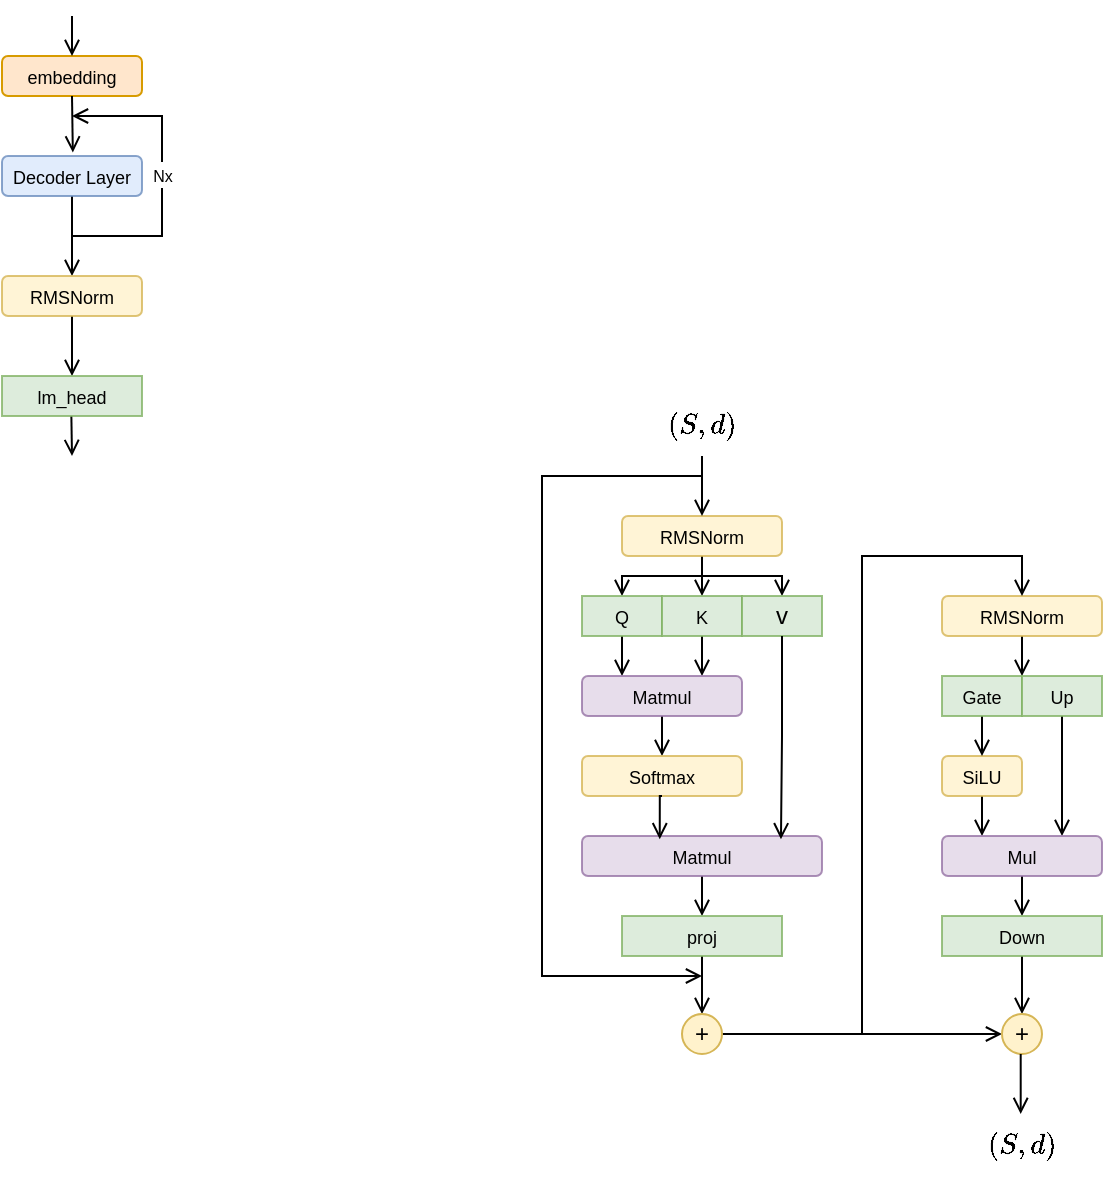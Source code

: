 <mxfile version="24.4.13" type="github" pages="2">
  <diagram name="第 1 页" id="eSg2anLIftkJ_Klw-Ik-">
    <mxGraphModel dx="925" dy="490" grid="1" gridSize="10" guides="1" tooltips="1" connect="1" arrows="1" fold="1" page="1" pageScale="1" pageWidth="827" pageHeight="1169" math="1" shadow="0">
      <root>
        <mxCell id="0" />
        <mxCell id="1" parent="0" />
        <mxCell id="UKzYZrvi3ZrDzr7gzVZ_-1" value="&lt;font style=&quot;font-size: 9px;&quot;&gt;embedding&lt;/font&gt;" style="rounded=1;whiteSpace=wrap;html=1;fillColor=#ffe6cc;strokeColor=#d79b00;" parent="1" vertex="1">
          <mxGeometry x="170" y="90" width="70" height="20" as="geometry" />
        </mxCell>
        <mxCell id="UKzYZrvi3ZrDzr7gzVZ_-20" style="edgeStyle=orthogonalEdgeStyle;rounded=0;orthogonalLoop=1;jettySize=auto;html=1;exitX=0.5;exitY=1;exitDx=0;exitDy=0;endArrow=open;endFill=0;" parent="1" source="UKzYZrvi3ZrDzr7gzVZ_-2" edge="1">
          <mxGeometry relative="1" as="geometry">
            <mxPoint x="205" y="120" as="targetPoint" />
            <Array as="points">
              <mxPoint x="205" y="180" />
              <mxPoint x="250" y="180" />
              <mxPoint x="250" y="120" />
            </Array>
          </mxGeometry>
        </mxCell>
        <mxCell id="UKzYZrvi3ZrDzr7gzVZ_-21" value="&lt;font style=&quot;font-size: 8px;&quot;&gt;Nx&lt;/font&gt;" style="edgeLabel;html=1;align=center;verticalAlign=middle;resizable=0;points=[];" parent="UKzYZrvi3ZrDzr7gzVZ_-20" vertex="1" connectable="0">
          <mxGeometry x="0.134" relative="1" as="geometry">
            <mxPoint as="offset" />
          </mxGeometry>
        </mxCell>
        <mxCell id="UKzYZrvi3ZrDzr7gzVZ_-23" style="edgeStyle=orthogonalEdgeStyle;rounded=0;orthogonalLoop=1;jettySize=auto;html=1;exitX=0.5;exitY=1;exitDx=0;exitDy=0;entryX=0.5;entryY=0;entryDx=0;entryDy=0;endArrow=open;endFill=0;" parent="1" source="UKzYZrvi3ZrDzr7gzVZ_-2" target="UKzYZrvi3ZrDzr7gzVZ_-22" edge="1">
          <mxGeometry relative="1" as="geometry" />
        </mxCell>
        <mxCell id="UKzYZrvi3ZrDzr7gzVZ_-2" value="&lt;font style=&quot;font-size: 9px;&quot;&gt;Decoder Layer&lt;/font&gt;" style="rounded=1;whiteSpace=wrap;html=1;fillColor=#dae8fc;strokeColor=#6c8ebf;opacity=80;" parent="1" vertex="1">
          <mxGeometry x="170" y="140" width="70" height="20" as="geometry" />
        </mxCell>
        <mxCell id="UKzYZrvi3ZrDzr7gzVZ_-18" style="edgeStyle=orthogonalEdgeStyle;rounded=0;orthogonalLoop=1;jettySize=auto;html=1;exitX=0.5;exitY=1;exitDx=0;exitDy=0;entryX=0.506;entryY=-0.089;entryDx=0;entryDy=0;entryPerimeter=0;endArrow=open;endFill=0;" parent="1" source="UKzYZrvi3ZrDzr7gzVZ_-1" target="UKzYZrvi3ZrDzr7gzVZ_-2" edge="1">
          <mxGeometry relative="1" as="geometry" />
        </mxCell>
        <mxCell id="UKzYZrvi3ZrDzr7gzVZ_-24" style="edgeStyle=orthogonalEdgeStyle;rounded=0;orthogonalLoop=1;jettySize=auto;html=1;exitX=0.5;exitY=1;exitDx=0;exitDy=0;entryX=0.5;entryY=0;entryDx=0;entryDy=0;endArrow=open;endFill=0;" parent="1" source="UKzYZrvi3ZrDzr7gzVZ_-22" edge="1">
          <mxGeometry relative="1" as="geometry">
            <mxPoint x="205" y="250" as="targetPoint" />
          </mxGeometry>
        </mxCell>
        <mxCell id="UKzYZrvi3ZrDzr7gzVZ_-22" value="&lt;font style=&quot;font-size: 9px;&quot;&gt;RMSNorm&lt;/font&gt;" style="rounded=1;whiteSpace=wrap;html=1;fillColor=#fff2cc;strokeColor=#d6b656;opacity=80;" parent="1" vertex="1">
          <mxGeometry x="170" y="200" width="70" height="20" as="geometry" />
        </mxCell>
        <mxCell id="3sAY8DfSbBXDPo8AmxG2-2" value="" style="endArrow=open;html=1;rounded=0;entryX=0.5;entryY=0;entryDx=0;entryDy=0;endFill=0;" edge="1" parent="1" target="UKzYZrvi3ZrDzr7gzVZ_-1">
          <mxGeometry width="50" height="50" relative="1" as="geometry">
            <mxPoint x="205" y="70" as="sourcePoint" />
            <mxPoint x="240" y="20" as="targetPoint" />
          </mxGeometry>
        </mxCell>
        <mxCell id="3sAY8DfSbBXDPo8AmxG2-3" value="" style="endArrow=open;html=1;rounded=0;endFill=0;" edge="1" parent="1">
          <mxGeometry width="50" height="50" relative="1" as="geometry">
            <mxPoint x="204.68" y="270" as="sourcePoint" />
            <mxPoint x="205" y="290" as="targetPoint" />
          </mxGeometry>
        </mxCell>
        <mxCell id="3sAY8DfSbBXDPo8AmxG2-4" value="&lt;span style=&quot;font-size: 9px;&quot;&gt;lm_head&lt;/span&gt;" style="rounded=0;whiteSpace=wrap;html=1;fillColor=#d5e8d4;strokeColor=#82b366;opacity=80;" vertex="1" parent="1">
          <mxGeometry x="170" y="250" width="70" height="20" as="geometry" />
        </mxCell>
        <mxCell id="3sAY8DfSbBXDPo8AmxG2-13" style="edgeStyle=orthogonalEdgeStyle;rounded=0;orthogonalLoop=1;jettySize=auto;html=1;exitX=0.5;exitY=1;exitDx=0;exitDy=0;entryX=0.5;entryY=0;entryDx=0;entryDy=0;endArrow=open;endFill=0;" edge="1" parent="1" source="3sAY8DfSbBXDPo8AmxG2-5" target="3sAY8DfSbBXDPo8AmxG2-7">
          <mxGeometry relative="1" as="geometry" />
        </mxCell>
        <mxCell id="3sAY8DfSbBXDPo8AmxG2-14" style="edgeStyle=orthogonalEdgeStyle;rounded=0;orthogonalLoop=1;jettySize=auto;html=1;exitX=0.5;exitY=1;exitDx=0;exitDy=0;entryX=0.5;entryY=0;entryDx=0;entryDy=0;endArrow=open;endFill=0;" edge="1" parent="1" source="3sAY8DfSbBXDPo8AmxG2-5" target="3sAY8DfSbBXDPo8AmxG2-6">
          <mxGeometry relative="1" as="geometry">
            <Array as="points">
              <mxPoint x="520" y="350" />
              <mxPoint x="480" y="350" />
            </Array>
          </mxGeometry>
        </mxCell>
        <mxCell id="3sAY8DfSbBXDPo8AmxG2-15" style="edgeStyle=orthogonalEdgeStyle;rounded=0;orthogonalLoop=1;jettySize=auto;html=1;exitX=0.5;exitY=1;exitDx=0;exitDy=0;entryX=0.5;entryY=0;entryDx=0;entryDy=0;endArrow=open;endFill=0;" edge="1" parent="1" source="3sAY8DfSbBXDPo8AmxG2-5" target="3sAY8DfSbBXDPo8AmxG2-8">
          <mxGeometry relative="1" as="geometry">
            <Array as="points">
              <mxPoint x="520" y="350" />
              <mxPoint x="560" y="350" />
            </Array>
          </mxGeometry>
        </mxCell>
        <mxCell id="3sAY8DfSbBXDPo8AmxG2-5" value="&lt;font style=&quot;font-size: 9px;&quot;&gt;RMSNorm&lt;/font&gt;" style="rounded=1;whiteSpace=wrap;html=1;fillColor=#fff2cc;strokeColor=#d6b656;opacity=80;" vertex="1" parent="1">
          <mxGeometry x="480" y="320" width="80" height="20" as="geometry" />
        </mxCell>
        <mxCell id="3sAY8DfSbBXDPo8AmxG2-16" style="edgeStyle=orthogonalEdgeStyle;rounded=0;orthogonalLoop=1;jettySize=auto;html=1;exitX=0.5;exitY=1;exitDx=0;exitDy=0;entryX=0.25;entryY=0;entryDx=0;entryDy=0;endArrow=open;endFill=0;" edge="1" parent="1" source="3sAY8DfSbBXDPo8AmxG2-6" target="3sAY8DfSbBXDPo8AmxG2-9">
          <mxGeometry relative="1" as="geometry" />
        </mxCell>
        <mxCell id="3sAY8DfSbBXDPo8AmxG2-6" value="&lt;span style=&quot;font-size: 9px;&quot;&gt;Q&lt;/span&gt;" style="rounded=0;whiteSpace=wrap;html=1;fillColor=#d5e8d4;strokeColor=#82b366;opacity=80;" vertex="1" parent="1">
          <mxGeometry x="460" y="360" width="40" height="20" as="geometry" />
        </mxCell>
        <mxCell id="3sAY8DfSbBXDPo8AmxG2-17" style="edgeStyle=orthogonalEdgeStyle;rounded=0;orthogonalLoop=1;jettySize=auto;html=1;exitX=0.5;exitY=1;exitDx=0;exitDy=0;entryX=0.75;entryY=0;entryDx=0;entryDy=0;endArrow=open;endFill=0;" edge="1" parent="1" source="3sAY8DfSbBXDPo8AmxG2-7" target="3sAY8DfSbBXDPo8AmxG2-9">
          <mxGeometry relative="1" as="geometry" />
        </mxCell>
        <mxCell id="3sAY8DfSbBXDPo8AmxG2-7" value="&lt;span style=&quot;font-size: 9px;&quot;&gt;K&lt;/span&gt;" style="rounded=0;whiteSpace=wrap;html=1;fillColor=#d5e8d4;strokeColor=#82b366;opacity=80;" vertex="1" parent="1">
          <mxGeometry x="500" y="360" width="40" height="20" as="geometry" />
        </mxCell>
        <mxCell id="3sAY8DfSbBXDPo8AmxG2-8" value="v" style="rounded=0;whiteSpace=wrap;html=1;fillColor=#d5e8d4;strokeColor=#82b366;opacity=80;" vertex="1" parent="1">
          <mxGeometry x="540" y="360" width="40" height="20" as="geometry" />
        </mxCell>
        <mxCell id="3sAY8DfSbBXDPo8AmxG2-18" style="edgeStyle=orthogonalEdgeStyle;rounded=0;orthogonalLoop=1;jettySize=auto;html=1;exitX=0.5;exitY=1;exitDx=0;exitDy=0;entryX=0.5;entryY=0;entryDx=0;entryDy=0;endArrow=open;endFill=0;" edge="1" parent="1" source="3sAY8DfSbBXDPo8AmxG2-9" target="3sAY8DfSbBXDPo8AmxG2-10">
          <mxGeometry relative="1" as="geometry" />
        </mxCell>
        <mxCell id="3sAY8DfSbBXDPo8AmxG2-9" value="&lt;font style=&quot;font-size: 9px;&quot;&gt;Matmul&lt;/font&gt;" style="rounded=1;whiteSpace=wrap;html=1;fillColor=#e1d5e7;strokeColor=#9673a6;opacity=80;" vertex="1" parent="1">
          <mxGeometry x="460" y="400" width="80" height="20" as="geometry" />
        </mxCell>
        <mxCell id="3sAY8DfSbBXDPo8AmxG2-10" value="&lt;font style=&quot;font-size: 9px;&quot;&gt;Softmax&lt;/font&gt;" style="rounded=1;whiteSpace=wrap;html=1;fillColor=#fff2cc;strokeColor=#d6b656;opacity=80;" vertex="1" parent="1">
          <mxGeometry x="460" y="440" width="80" height="20" as="geometry" />
        </mxCell>
        <mxCell id="3sAY8DfSbBXDPo8AmxG2-21" style="edgeStyle=orthogonalEdgeStyle;rounded=0;orthogonalLoop=1;jettySize=auto;html=1;exitX=0.5;exitY=1;exitDx=0;exitDy=0;entryX=0.5;entryY=0;entryDx=0;entryDy=0;endArrow=open;endFill=0;" edge="1" parent="1" source="3sAY8DfSbBXDPo8AmxG2-11" target="3sAY8DfSbBXDPo8AmxG2-12">
          <mxGeometry relative="1" as="geometry" />
        </mxCell>
        <mxCell id="3sAY8DfSbBXDPo8AmxG2-11" value="&lt;font style=&quot;font-size: 9px;&quot;&gt;Matmul&lt;/font&gt;" style="rounded=1;whiteSpace=wrap;html=1;fillColor=#e1d5e7;strokeColor=#9673a6;opacity=80;" vertex="1" parent="1">
          <mxGeometry x="460" y="480" width="120" height="20" as="geometry" />
        </mxCell>
        <mxCell id="3sAY8DfSbBXDPo8AmxG2-30" style="edgeStyle=orthogonalEdgeStyle;rounded=0;orthogonalLoop=1;jettySize=auto;html=1;exitX=0.5;exitY=1;exitDx=0;exitDy=0;entryX=0.5;entryY=0;entryDx=0;entryDy=0;endArrow=open;endFill=0;" edge="1" parent="1" source="3sAY8DfSbBXDPo8AmxG2-12" target="3sAY8DfSbBXDPo8AmxG2-27">
          <mxGeometry relative="1" as="geometry" />
        </mxCell>
        <mxCell id="3sAY8DfSbBXDPo8AmxG2-12" value="&lt;span style=&quot;font-size: 9px;&quot;&gt;proj&lt;/span&gt;" style="rounded=0;whiteSpace=wrap;html=1;fillColor=#d5e8d4;strokeColor=#82b366;opacity=80;" vertex="1" parent="1">
          <mxGeometry x="480" y="520" width="80" height="20" as="geometry" />
        </mxCell>
        <mxCell id="3sAY8DfSbBXDPo8AmxG2-19" style="edgeStyle=orthogonalEdgeStyle;rounded=0;orthogonalLoop=1;jettySize=auto;html=1;exitX=0.5;exitY=1;exitDx=0;exitDy=0;entryX=0.829;entryY=0.082;entryDx=0;entryDy=0;entryPerimeter=0;endArrow=open;endFill=0;" edge="1" parent="1" source="3sAY8DfSbBXDPo8AmxG2-8" target="3sAY8DfSbBXDPo8AmxG2-11">
          <mxGeometry relative="1" as="geometry" />
        </mxCell>
        <mxCell id="3sAY8DfSbBXDPo8AmxG2-20" style="edgeStyle=orthogonalEdgeStyle;rounded=0;orthogonalLoop=1;jettySize=auto;html=1;exitX=0.5;exitY=1;exitDx=0;exitDy=0;entryX=0.324;entryY=0.082;entryDx=0;entryDy=0;entryPerimeter=0;endArrow=open;endFill=0;" edge="1" parent="1" source="3sAY8DfSbBXDPo8AmxG2-10" target="3sAY8DfSbBXDPo8AmxG2-11">
          <mxGeometry relative="1" as="geometry" />
        </mxCell>
        <mxCell id="3sAY8DfSbBXDPo8AmxG2-34" style="edgeStyle=orthogonalEdgeStyle;rounded=0;orthogonalLoop=1;jettySize=auto;html=1;exitX=0.5;exitY=1;exitDx=0;exitDy=0;entryX=0.5;entryY=0;entryDx=0;entryDy=0;endArrow=open;endFill=0;" edge="1" parent="1" source="3sAY8DfSbBXDPo8AmxG2-22">
          <mxGeometry relative="1" as="geometry">
            <mxPoint x="680" y="400" as="targetPoint" />
          </mxGeometry>
        </mxCell>
        <mxCell id="3sAY8DfSbBXDPo8AmxG2-22" value="&lt;font style=&quot;font-size: 9px;&quot;&gt;RMSNorm&lt;/font&gt;" style="rounded=1;whiteSpace=wrap;html=1;fillColor=#fff2cc;strokeColor=#d6b656;opacity=80;" vertex="1" parent="1">
          <mxGeometry x="640" y="360" width="80" height="20" as="geometry" />
        </mxCell>
        <mxCell id="3sAY8DfSbBXDPo8AmxG2-43" style="edgeStyle=orthogonalEdgeStyle;rounded=0;orthogonalLoop=1;jettySize=auto;html=1;exitX=0.5;exitY=1;exitDx=0;exitDy=0;entryX=0.25;entryY=0;entryDx=0;entryDy=0;endArrow=open;endFill=0;" edge="1" parent="1" source="3sAY8DfSbBXDPo8AmxG2-24" target="3sAY8DfSbBXDPo8AmxG2-40">
          <mxGeometry relative="1" as="geometry" />
        </mxCell>
        <mxCell id="3sAY8DfSbBXDPo8AmxG2-24" value="&lt;font style=&quot;font-size: 9px;&quot;&gt;SiLU&lt;/font&gt;" style="rounded=1;whiteSpace=wrap;html=1;fillColor=#fff2cc;strokeColor=#d6b656;opacity=80;" vertex="1" parent="1">
          <mxGeometry x="640" y="440" width="40" height="20" as="geometry" />
        </mxCell>
        <mxCell id="3sAY8DfSbBXDPo8AmxG2-37" style="edgeStyle=orthogonalEdgeStyle;rounded=0;orthogonalLoop=1;jettySize=auto;html=1;exitX=0.5;exitY=1;exitDx=0;exitDy=0;entryX=0.5;entryY=0;entryDx=0;entryDy=0;endArrow=open;endFill=0;" edge="1" parent="1" target="3sAY8DfSbBXDPo8AmxG2-28">
          <mxGeometry relative="1" as="geometry">
            <mxPoint x="680" y="540" as="sourcePoint" />
          </mxGeometry>
        </mxCell>
        <mxCell id="3sAY8DfSbBXDPo8AmxG2-32" style="edgeStyle=orthogonalEdgeStyle;rounded=0;orthogonalLoop=1;jettySize=auto;html=1;exitX=1;exitY=0.5;exitDx=0;exitDy=0;entryX=0;entryY=0.5;entryDx=0;entryDy=0;endArrow=open;endFill=0;" edge="1" parent="1" source="3sAY8DfSbBXDPo8AmxG2-27" target="3sAY8DfSbBXDPo8AmxG2-28">
          <mxGeometry relative="1" as="geometry" />
        </mxCell>
        <mxCell id="3sAY8DfSbBXDPo8AmxG2-33" style="edgeStyle=orthogonalEdgeStyle;rounded=0;orthogonalLoop=1;jettySize=auto;html=1;exitX=1;exitY=0.5;exitDx=0;exitDy=0;entryX=0.5;entryY=0;entryDx=0;entryDy=0;endArrow=open;endFill=0;" edge="1" parent="1" source="3sAY8DfSbBXDPo8AmxG2-27" target="3sAY8DfSbBXDPo8AmxG2-22">
          <mxGeometry relative="1" as="geometry">
            <Array as="points">
              <mxPoint x="600" y="579" />
              <mxPoint x="600" y="340" />
              <mxPoint x="680" y="340" />
            </Array>
          </mxGeometry>
        </mxCell>
        <mxCell id="3sAY8DfSbBXDPo8AmxG2-27" value="+" style="ellipse;whiteSpace=wrap;html=1;aspect=fixed;fillColor=#fff2cc;strokeColor=#d6b656;" vertex="1" parent="1">
          <mxGeometry x="510" y="569" width="20" height="20" as="geometry" />
        </mxCell>
        <mxCell id="3sAY8DfSbBXDPo8AmxG2-28" value="+" style="ellipse;whiteSpace=wrap;html=1;aspect=fixed;fillColor=#fff2cc;strokeColor=#d6b656;" vertex="1" parent="1">
          <mxGeometry x="670" y="569" width="20" height="20" as="geometry" />
        </mxCell>
        <mxCell id="3sAY8DfSbBXDPo8AmxG2-29" value="" style="endArrow=open;html=1;rounded=0;endFill=0;" edge="1" parent="1">
          <mxGeometry width="50" height="50" relative="1" as="geometry">
            <mxPoint x="520" y="290" as="sourcePoint" />
            <mxPoint x="520" y="320" as="targetPoint" />
          </mxGeometry>
        </mxCell>
        <mxCell id="3sAY8DfSbBXDPo8AmxG2-31" value="" style="endArrow=open;html=1;rounded=0;endFill=0;" edge="1" parent="1">
          <mxGeometry width="50" height="50" relative="1" as="geometry">
            <mxPoint x="520" y="300" as="sourcePoint" />
            <mxPoint x="520" y="550" as="targetPoint" />
            <Array as="points">
              <mxPoint x="440" y="300" />
              <mxPoint x="440" y="440" />
              <mxPoint x="440" y="550" />
            </Array>
          </mxGeometry>
        </mxCell>
        <mxCell id="3sAY8DfSbBXDPo8AmxG2-42" style="edgeStyle=orthogonalEdgeStyle;rounded=0;orthogonalLoop=1;jettySize=auto;html=1;exitX=0.5;exitY=1;exitDx=0;exitDy=0;entryX=0.5;entryY=0;entryDx=0;entryDy=0;endArrow=open;endFill=0;" edge="1" parent="1" source="3sAY8DfSbBXDPo8AmxG2-38" target="3sAY8DfSbBXDPo8AmxG2-24">
          <mxGeometry relative="1" as="geometry" />
        </mxCell>
        <mxCell id="3sAY8DfSbBXDPo8AmxG2-38" value="&lt;span style=&quot;font-size: 9px;&quot;&gt;Gate&lt;/span&gt;" style="rounded=0;whiteSpace=wrap;html=1;fillColor=#d5e8d4;strokeColor=#82b366;opacity=80;" vertex="1" parent="1">
          <mxGeometry x="640" y="400" width="40" height="20" as="geometry" />
        </mxCell>
        <mxCell id="3sAY8DfSbBXDPo8AmxG2-44" style="edgeStyle=orthogonalEdgeStyle;rounded=0;orthogonalLoop=1;jettySize=auto;html=1;exitX=0.5;exitY=1;exitDx=0;exitDy=0;entryX=0.75;entryY=0;entryDx=0;entryDy=0;endArrow=open;endFill=0;" edge="1" parent="1" source="3sAY8DfSbBXDPo8AmxG2-39" target="3sAY8DfSbBXDPo8AmxG2-40">
          <mxGeometry relative="1" as="geometry" />
        </mxCell>
        <mxCell id="3sAY8DfSbBXDPo8AmxG2-39" value="&lt;span style=&quot;font-size: 9px;&quot;&gt;Up&lt;/span&gt;" style="rounded=0;whiteSpace=wrap;html=1;fillColor=#d5e8d4;strokeColor=#82b366;opacity=80;" vertex="1" parent="1">
          <mxGeometry x="680" y="400" width="40" height="20" as="geometry" />
        </mxCell>
        <mxCell id="3sAY8DfSbBXDPo8AmxG2-45" style="edgeStyle=orthogonalEdgeStyle;rounded=0;orthogonalLoop=1;jettySize=auto;html=1;exitX=0.5;exitY=1;exitDx=0;exitDy=0;entryX=0.5;entryY=0;entryDx=0;entryDy=0;endArrow=open;endFill=0;" edge="1" parent="1" source="3sAY8DfSbBXDPo8AmxG2-40" target="3sAY8DfSbBXDPo8AmxG2-41">
          <mxGeometry relative="1" as="geometry" />
        </mxCell>
        <mxCell id="3sAY8DfSbBXDPo8AmxG2-40" value="&lt;font style=&quot;font-size: 9px;&quot;&gt;Mul&lt;/font&gt;" style="rounded=1;whiteSpace=wrap;html=1;fillColor=#e1d5e7;strokeColor=#9673a6;opacity=80;" vertex="1" parent="1">
          <mxGeometry x="640" y="480" width="80" height="20" as="geometry" />
        </mxCell>
        <mxCell id="3sAY8DfSbBXDPo8AmxG2-41" value="&lt;span style=&quot;font-size: 9px;&quot;&gt;Down&lt;/span&gt;" style="rounded=0;whiteSpace=wrap;html=1;fillColor=#d5e8d4;strokeColor=#82b366;opacity=80;" vertex="1" parent="1">
          <mxGeometry x="640" y="520" width="80" height="20" as="geometry" />
        </mxCell>
        <mxCell id="3sAY8DfSbBXDPo8AmxG2-46" value="$$(S,d)$$" style="text;html=1;align=center;verticalAlign=middle;whiteSpace=wrap;rounded=0;" vertex="1" parent="1">
          <mxGeometry x="490" y="260" width="60" height="30" as="geometry" />
        </mxCell>
        <mxCell id="3sAY8DfSbBXDPo8AmxG2-47" value="" style="endArrow=open;html=1;rounded=0;endFill=0;" edge="1" parent="1">
          <mxGeometry width="50" height="50" relative="1" as="geometry">
            <mxPoint x="679.35" y="589" as="sourcePoint" />
            <mxPoint x="679.35" y="619" as="targetPoint" />
          </mxGeometry>
        </mxCell>
        <mxCell id="3sAY8DfSbBXDPo8AmxG2-48" value="$$(S,d)$$" style="text;html=1;align=center;verticalAlign=middle;whiteSpace=wrap;rounded=0;" vertex="1" parent="1">
          <mxGeometry x="650" y="620" width="60" height="30" as="geometry" />
        </mxCell>
      </root>
    </mxGraphModel>
  </diagram>
  <diagram id="G40IkOg28rHDxXHKGlU0" name="第 2 页">
    <mxGraphModel dx="1886" dy="639" grid="1" gridSize="10" guides="1" tooltips="1" connect="1" arrows="1" fold="1" page="1" pageScale="1" pageWidth="827" pageHeight="1169" math="1" shadow="0">
      <root>
        <mxCell id="0" />
        <mxCell id="1" parent="0" />
        <mxCell id="RmZlohPfQcH0qR5-M0Bz-61" value="" style="rounded=1;whiteSpace=wrap;html=1;dashed=1;" vertex="1" parent="1">
          <mxGeometry x="380" y="350" width="130" height="130" as="geometry" />
        </mxCell>
        <mxCell id="RmZlohPfQcH0qR5-M0Bz-154" style="rounded=0;orthogonalLoop=1;jettySize=auto;html=1;exitX=0.5;exitY=1;exitDx=0;exitDy=0;entryX=0.5;entryY=0;entryDx=0;entryDy=0;edgeStyle=orthogonalEdgeStyle;" edge="1" parent="1" source="RmZlohPfQcH0qR5-M0Bz-44">
          <mxGeometry relative="1" as="geometry">
            <mxPoint x="-120" y="530" as="targetPoint" />
            <Array as="points">
              <mxPoint x="275" y="510" />
              <mxPoint x="-120" y="510" />
            </Array>
          </mxGeometry>
        </mxCell>
        <mxCell id="RmZlohPfQcH0qR5-M0Bz-44" value="" style="rounded=1;whiteSpace=wrap;html=1;dashed=1;" vertex="1" parent="1">
          <mxGeometry x="210" y="350" width="130" height="130" as="geometry" />
        </mxCell>
        <mxCell id="RmZlohPfQcH0qR5-M0Bz-28" value="" style="rounded=1;whiteSpace=wrap;html=1;dashed=1;" vertex="1" parent="1">
          <mxGeometry x="40" y="350" width="130" height="130" as="geometry" />
        </mxCell>
        <mxCell id="RmZlohPfQcH0qR5-M0Bz-29" value="softmax" style="text;html=1;align=center;verticalAlign=middle;whiteSpace=wrap;rounded=0;" vertex="1" parent="1">
          <mxGeometry x="-40" y="405" width="40" height="20" as="geometry" />
        </mxCell>
        <mxCell id="RmZlohPfQcH0qR5-M0Bz-26" value="" style="rounded=1;whiteSpace=wrap;html=1;dashed=1;" vertex="1" parent="1">
          <mxGeometry x="130" y="150" width="130" height="130" as="geometry" />
        </mxCell>
        <mxCell id="RmZlohPfQcH0qR5-M0Bz-1" value="" style="rounded=0;whiteSpace=wrap;html=1;fillColor=#e1d5e7;strokeColor=#9673a6;opacity=80;" vertex="1" parent="1">
          <mxGeometry x="170" y="160" width="80" height="20" as="geometry" />
        </mxCell>
        <mxCell id="RmZlohPfQcH0qR5-M0Bz-2" value="" style="rounded=0;whiteSpace=wrap;html=1;fillColor=#e1d5e7;strokeColor=#9673a6;opacity=80;" vertex="1" parent="1">
          <mxGeometry x="170" y="190" width="80" height="20" as="geometry" />
        </mxCell>
        <mxCell id="RmZlohPfQcH0qR5-M0Bz-3" value="" style="rounded=0;whiteSpace=wrap;html=1;fillColor=#e1d5e7;strokeColor=#9673a6;opacity=80;" vertex="1" parent="1">
          <mxGeometry x="170" y="220" width="80" height="20" as="geometry" />
        </mxCell>
        <mxCell id="RmZlohPfQcH0qR5-M0Bz-4" value="" style="rounded=0;whiteSpace=wrap;html=1;fillColor=#e1d5e7;strokeColor=#9673a6;opacity=80;" vertex="1" parent="1">
          <mxGeometry x="170" y="250" width="80" height="20" as="geometry" />
        </mxCell>
        <mxCell id="RmZlohPfQcH0qR5-M0Bz-5" value="How" style="text;html=1;align=center;verticalAlign=middle;whiteSpace=wrap;rounded=0;" vertex="1" parent="1">
          <mxGeometry x="130" y="160" width="40" height="20" as="geometry" />
        </mxCell>
        <mxCell id="RmZlohPfQcH0qR5-M0Bz-6" value="are" style="text;html=1;align=center;verticalAlign=middle;whiteSpace=wrap;rounded=0;" vertex="1" parent="1">
          <mxGeometry x="130" y="190" width="40" height="20" as="geometry" />
        </mxCell>
        <mxCell id="RmZlohPfQcH0qR5-M0Bz-7" value="you" style="text;html=1;align=center;verticalAlign=middle;whiteSpace=wrap;rounded=0;" vertex="1" parent="1">
          <mxGeometry x="130" y="220" width="40" height="20" as="geometry" />
        </mxCell>
        <mxCell id="RmZlohPfQcH0qR5-M0Bz-8" value="?" style="text;html=1;align=center;verticalAlign=middle;whiteSpace=wrap;rounded=0;" vertex="1" parent="1">
          <mxGeometry x="130" y="250" width="40" height="20" as="geometry" />
        </mxCell>
        <mxCell id="RmZlohPfQcH0qR5-M0Bz-9" value="" style="rounded=0;whiteSpace=wrap;html=1;fillColor=#e1d5e7;strokeColor=#9673a6;opacity=80;" vertex="1" parent="1">
          <mxGeometry x="960" y="160" width="80" height="20" as="geometry" />
        </mxCell>
        <mxCell id="RmZlohPfQcH0qR5-M0Bz-10" value="" style="rounded=0;whiteSpace=wrap;html=1;fillColor=#e1d5e7;strokeColor=#9673a6;opacity=80;" vertex="1" parent="1">
          <mxGeometry x="960" y="190" width="80" height="20" as="geometry" />
        </mxCell>
        <mxCell id="RmZlohPfQcH0qR5-M0Bz-11" value="" style="rounded=0;whiteSpace=wrap;html=1;fillColor=#e1d5e7;strokeColor=#9673a6;opacity=80;" vertex="1" parent="1">
          <mxGeometry x="960" y="220" width="80" height="20" as="geometry" />
        </mxCell>
        <mxCell id="RmZlohPfQcH0qR5-M0Bz-12" value="" style="rounded=0;whiteSpace=wrap;html=1;fillColor=#e1d5e7;strokeColor=#9673a6;opacity=80;" vertex="1" parent="1">
          <mxGeometry x="960" y="250" width="80" height="20" as="geometry" />
        </mxCell>
        <mxCell id="RmZlohPfQcH0qR5-M0Bz-13" value="How" style="text;html=1;align=center;verticalAlign=middle;whiteSpace=wrap;rounded=0;" vertex="1" parent="1">
          <mxGeometry x="920" y="160" width="40" height="20" as="geometry" />
        </mxCell>
        <mxCell id="RmZlohPfQcH0qR5-M0Bz-14" value="are" style="text;html=1;align=center;verticalAlign=middle;whiteSpace=wrap;rounded=0;" vertex="1" parent="1">
          <mxGeometry x="920" y="190" width="40" height="20" as="geometry" />
        </mxCell>
        <mxCell id="RmZlohPfQcH0qR5-M0Bz-15" value="you" style="text;html=1;align=center;verticalAlign=middle;whiteSpace=wrap;rounded=0;" vertex="1" parent="1">
          <mxGeometry x="920" y="220" width="40" height="20" as="geometry" />
        </mxCell>
        <mxCell id="RmZlohPfQcH0qR5-M0Bz-16" value="?" style="text;html=1;align=center;verticalAlign=middle;whiteSpace=wrap;rounded=0;" vertex="1" parent="1">
          <mxGeometry x="920" y="250" width="40" height="20" as="geometry" />
        </mxCell>
        <mxCell id="RmZlohPfQcH0qR5-M0Bz-18" value="" style="rounded=0;whiteSpace=wrap;html=1;fillColor=#dae8fc;strokeColor=#6c8ebf;opacity=80;" vertex="1" parent="1">
          <mxGeometry x="80" y="360" width="80" height="20" as="geometry" />
        </mxCell>
        <mxCell id="RmZlohPfQcH0qR5-M0Bz-19" value="" style="rounded=0;whiteSpace=wrap;html=1;fillColor=#dae8fc;strokeColor=#6c8ebf;opacity=80;" vertex="1" parent="1">
          <mxGeometry x="80" y="390" width="80" height="20" as="geometry" />
        </mxCell>
        <mxCell id="RmZlohPfQcH0qR5-M0Bz-20" value="" style="rounded=0;whiteSpace=wrap;html=1;fillColor=#dae8fc;strokeColor=#6c8ebf;opacity=80;" vertex="1" parent="1">
          <mxGeometry x="80" y="420" width="80" height="20" as="geometry" />
        </mxCell>
        <mxCell id="RmZlohPfQcH0qR5-M0Bz-21" value="" style="rounded=0;whiteSpace=wrap;html=1;fillColor=#dae8fc;strokeColor=#6c8ebf;opacity=80;" vertex="1" parent="1">
          <mxGeometry x="80" y="450" width="80" height="20" as="geometry" />
        </mxCell>
        <mxCell id="RmZlohPfQcH0qR5-M0Bz-22" value="How" style="text;html=1;align=center;verticalAlign=middle;whiteSpace=wrap;rounded=0;" vertex="1" parent="1">
          <mxGeometry x="40" y="360" width="40" height="20" as="geometry" />
        </mxCell>
        <mxCell id="RmZlohPfQcH0qR5-M0Bz-23" value="are" style="text;html=1;align=center;verticalAlign=middle;whiteSpace=wrap;rounded=0;" vertex="1" parent="1">
          <mxGeometry x="40" y="390" width="40" height="20" as="geometry" />
        </mxCell>
        <mxCell id="RmZlohPfQcH0qR5-M0Bz-24" value="you" style="text;html=1;align=center;verticalAlign=middle;whiteSpace=wrap;rounded=0;" vertex="1" parent="1">
          <mxGeometry x="40" y="420" width="40" height="20" as="geometry" />
        </mxCell>
        <mxCell id="RmZlohPfQcH0qR5-M0Bz-25" value="?" style="text;html=1;align=center;verticalAlign=middle;whiteSpace=wrap;rounded=0;" vertex="1" parent="1">
          <mxGeometry x="40" y="450" width="40" height="20" as="geometry" />
        </mxCell>
        <mxCell id="RmZlohPfQcH0qR5-M0Bz-27" value="input" style="text;html=1;align=center;verticalAlign=middle;whiteSpace=wrap;rounded=0;" vertex="1" parent="1">
          <mxGeometry x="175" y="120" width="40" height="20" as="geometry" />
        </mxCell>
        <mxCell id="RmZlohPfQcH0qR5-M0Bz-155" style="edgeStyle=orthogonalEdgeStyle;rounded=0;orthogonalLoop=1;jettySize=auto;html=1;exitX=0.5;exitY=1;exitDx=0;exitDy=0;entryX=0.5;entryY=0;entryDx=0;entryDy=0;" edge="1" parent="1" source="RmZlohPfQcH0qR5-M0Bz-30">
          <mxGeometry relative="1" as="geometry">
            <mxPoint x="-120" y="530" as="targetPoint" />
            <Array as="points">
              <mxPoint x="645" y="510" />
              <mxPoint x="-120" y="510" />
            </Array>
          </mxGeometry>
        </mxCell>
        <mxCell id="RmZlohPfQcH0qR5-M0Bz-156" value="存储" style="edgeLabel;html=1;align=center;verticalAlign=middle;resizable=0;points=[];" vertex="1" connectable="0" parent="RmZlohPfQcH0qR5-M0Bz-155">
          <mxGeometry x="0.33" relative="1" as="geometry">
            <mxPoint as="offset" />
          </mxGeometry>
        </mxCell>
        <mxCell id="RmZlohPfQcH0qR5-M0Bz-30" value="" style="rounded=1;whiteSpace=wrap;html=1;dashed=1;" vertex="1" parent="1">
          <mxGeometry x="580" y="350" width="130" height="130" as="geometry" />
        </mxCell>
        <mxCell id="RmZlohPfQcH0qR5-M0Bz-31" value="$$V$$" style="text;html=1;align=center;verticalAlign=middle;whiteSpace=wrap;rounded=0;" vertex="1" parent="1">
          <mxGeometry x="625" y="320" width="40" height="20" as="geometry" />
        </mxCell>
        <mxCell id="RmZlohPfQcH0qR5-M0Bz-32" value="" style="rounded=0;whiteSpace=wrap;html=1;fillColor=#dae8fc;strokeColor=#6c8ebf;opacity=80;" vertex="1" parent="1">
          <mxGeometry x="620" y="360" width="80" height="20" as="geometry" />
        </mxCell>
        <mxCell id="RmZlohPfQcH0qR5-M0Bz-33" value="" style="rounded=0;whiteSpace=wrap;html=1;fillColor=#dae8fc;strokeColor=#6c8ebf;opacity=80;" vertex="1" parent="1">
          <mxGeometry x="620" y="390" width="80" height="20" as="geometry" />
        </mxCell>
        <mxCell id="RmZlohPfQcH0qR5-M0Bz-34" value="" style="rounded=0;whiteSpace=wrap;html=1;fillColor=#dae8fc;strokeColor=#6c8ebf;opacity=80;" vertex="1" parent="1">
          <mxGeometry x="620" y="420" width="80" height="20" as="geometry" />
        </mxCell>
        <mxCell id="RmZlohPfQcH0qR5-M0Bz-35" value="" style="rounded=0;whiteSpace=wrap;html=1;fillColor=#dae8fc;strokeColor=#6c8ebf;opacity=80;" vertex="1" parent="1">
          <mxGeometry x="620" y="450" width="80" height="20" as="geometry" />
        </mxCell>
        <mxCell id="RmZlohPfQcH0qR5-M0Bz-36" value="How" style="text;html=1;align=center;verticalAlign=middle;whiteSpace=wrap;rounded=0;" vertex="1" parent="1">
          <mxGeometry x="580" y="360" width="40" height="20" as="geometry" />
        </mxCell>
        <mxCell id="RmZlohPfQcH0qR5-M0Bz-37" value="are" style="text;html=1;align=center;verticalAlign=middle;whiteSpace=wrap;rounded=0;" vertex="1" parent="1">
          <mxGeometry x="580" y="390" width="40" height="20" as="geometry" />
        </mxCell>
        <mxCell id="RmZlohPfQcH0qR5-M0Bz-38" value="you" style="text;html=1;align=center;verticalAlign=middle;whiteSpace=wrap;rounded=0;" vertex="1" parent="1">
          <mxGeometry x="580" y="420" width="40" height="20" as="geometry" />
        </mxCell>
        <mxCell id="RmZlohPfQcH0qR5-M0Bz-39" value="?" style="text;html=1;align=center;verticalAlign=middle;whiteSpace=wrap;rounded=0;" vertex="1" parent="1">
          <mxGeometry x="580" y="450" width="40" height="20" as="geometry" />
        </mxCell>
        <mxCell id="RmZlohPfQcH0qR5-M0Bz-40" value="" style="rounded=0;whiteSpace=wrap;html=1;fillColor=#dae8fc;strokeColor=#6c8ebf;" vertex="1" parent="1">
          <mxGeometry x="220" y="375" width="20" height="80" as="geometry" />
        </mxCell>
        <mxCell id="RmZlohPfQcH0qR5-M0Bz-41" value="" style="rounded=0;whiteSpace=wrap;html=1;fillColor=#dae8fc;strokeColor=#6c8ebf;" vertex="1" parent="1">
          <mxGeometry x="250" y="375" width="20" height="80" as="geometry" />
        </mxCell>
        <mxCell id="RmZlohPfQcH0qR5-M0Bz-42" value="" style="rounded=0;whiteSpace=wrap;html=1;fillColor=#dae8fc;strokeColor=#6c8ebf;" vertex="1" parent="1">
          <mxGeometry x="280" y="375" width="20" height="80" as="geometry" />
        </mxCell>
        <mxCell id="RmZlohPfQcH0qR5-M0Bz-43" value="" style="rounded=0;whiteSpace=wrap;html=1;fillColor=#dae8fc;strokeColor=#6c8ebf;" vertex="1" parent="1">
          <mxGeometry x="310" y="375" width="20" height="80" as="geometry" />
        </mxCell>
        <mxCell id="RmZlohPfQcH0qR5-M0Bz-45" value="$$K^T$$" style="text;html=1;align=center;verticalAlign=middle;whiteSpace=wrap;rounded=0;" vertex="1" parent="1">
          <mxGeometry x="255" y="320" width="40" height="20" as="geometry" />
        </mxCell>
        <mxCell id="RmZlohPfQcH0qR5-M0Bz-47" value="$$\times$$" style="text;html=1;align=center;verticalAlign=middle;whiteSpace=wrap;rounded=0;fontStyle=1" vertex="1" parent="1">
          <mxGeometry x="179" y="669.97" width="21" height="20" as="geometry" />
        </mxCell>
        <mxCell id="RmZlohPfQcH0qR5-M0Bz-48" value="" style="rounded=0;whiteSpace=wrap;html=1;fillColor=#dae8fc;strokeColor=#6c8ebf;opacity=80;" vertex="1" parent="1">
          <mxGeometry x="390" y="360" width="20" height="20" as="geometry" />
        </mxCell>
        <mxCell id="RmZlohPfQcH0qR5-M0Bz-49" value="" style="rounded=0;whiteSpace=wrap;html=1;fillColor=#dae8fc;strokeColor=#6c8ebf;opacity=80;" vertex="1" parent="1">
          <mxGeometry x="390" y="390" width="20" height="20" as="geometry" />
        </mxCell>
        <mxCell id="RmZlohPfQcH0qR5-M0Bz-50" value="" style="rounded=0;whiteSpace=wrap;html=1;fillColor=#dae8fc;strokeColor=#6c8ebf;opacity=80;" vertex="1" parent="1">
          <mxGeometry x="420" y="390" width="20" height="20" as="geometry" />
        </mxCell>
        <mxCell id="RmZlohPfQcH0qR5-M0Bz-53" value="" style="rounded=0;whiteSpace=wrap;html=1;fillColor=#dae8fc;strokeColor=#6c8ebf;opacity=80;" vertex="1" parent="1">
          <mxGeometry x="390" y="420" width="20" height="20" as="geometry" />
        </mxCell>
        <mxCell id="RmZlohPfQcH0qR5-M0Bz-54" value="" style="rounded=0;whiteSpace=wrap;html=1;fillColor=#dae8fc;strokeColor=#6c8ebf;opacity=80;" vertex="1" parent="1">
          <mxGeometry x="420" y="420" width="20" height="20" as="geometry" />
        </mxCell>
        <mxCell id="RmZlohPfQcH0qR5-M0Bz-55" value="" style="rounded=0;whiteSpace=wrap;html=1;opacity=80;fillColor=#dae8fc;strokeColor=#6c8ebf;" vertex="1" parent="1">
          <mxGeometry x="450" y="420" width="20" height="20" as="geometry" />
        </mxCell>
        <mxCell id="RmZlohPfQcH0qR5-M0Bz-57" value="" style="rounded=0;whiteSpace=wrap;html=1;fillColor=#dae8fc;strokeColor=#6c8ebf;opacity=80;" vertex="1" parent="1">
          <mxGeometry x="390" y="450" width="20" height="20" as="geometry" />
        </mxCell>
        <mxCell id="RmZlohPfQcH0qR5-M0Bz-58" value="" style="rounded=0;whiteSpace=wrap;html=1;fillColor=#dae8fc;strokeColor=#6c8ebf;opacity=80;" vertex="1" parent="1">
          <mxGeometry x="420" y="450" width="20" height="20" as="geometry" />
        </mxCell>
        <mxCell id="RmZlohPfQcH0qR5-M0Bz-59" value="" style="rounded=0;whiteSpace=wrap;html=1;fillColor=#dae8fc;strokeColor=#6c8ebf;opacity=80;" vertex="1" parent="1">
          <mxGeometry x="450" y="450" width="20" height="20" as="geometry" />
        </mxCell>
        <mxCell id="RmZlohPfQcH0qR5-M0Bz-60" value="" style="rounded=0;whiteSpace=wrap;html=1;fillColor=#dae8fc;strokeColor=#6c8ebf;opacity=80;" vertex="1" parent="1">
          <mxGeometry x="480" y="450" width="20" height="20" as="geometry" />
        </mxCell>
        <mxCell id="RmZlohPfQcH0qR5-M0Bz-62" value="$$QK^T$$" style="text;html=1;align=center;verticalAlign=middle;whiteSpace=wrap;rounded=0;" vertex="1" parent="1">
          <mxGeometry x="425" y="320" width="40" height="20" as="geometry" />
        </mxCell>
        <mxCell id="RmZlohPfQcH0qR5-M0Bz-63" value="$$=$$" style="text;html=1;align=center;verticalAlign=middle;whiteSpace=wrap;rounded=0;fontStyle=1" vertex="1" parent="1">
          <mxGeometry x="350" y="405" width="21" height="20" as="geometry" />
        </mxCell>
        <mxCell id="RmZlohPfQcH0qR5-M0Bz-64" value="" style="shape=curlyBracket;whiteSpace=wrap;html=1;rounded=1;labelPosition=left;verticalLabelPosition=middle;align=right;verticalAlign=middle;" vertex="1" parent="1">
          <mxGeometry x="10" y="350" width="20" height="130" as="geometry" />
        </mxCell>
        <mxCell id="RmZlohPfQcH0qR5-M0Bz-65" value="" style="shape=curlyBracket;whiteSpace=wrap;html=1;rounded=1;flipH=1;labelPosition=right;verticalLabelPosition=middle;align=left;verticalAlign=middle;" vertex="1" parent="1">
          <mxGeometry x="520" y="350" width="20" height="130" as="geometry" />
        </mxCell>
        <mxCell id="RmZlohPfQcH0qR5-M0Bz-66" value="$$\times$$" style="text;html=1;align=center;verticalAlign=middle;whiteSpace=wrap;rounded=0;fontStyle=1" vertex="1" parent="1">
          <mxGeometry x="550" y="405" width="21" height="20" as="geometry" />
        </mxCell>
        <mxCell id="RmZlohPfQcH0qR5-M0Bz-67" value="$$Q$$" style="text;html=1;align=center;verticalAlign=middle;whiteSpace=wrap;rounded=0;" vertex="1" parent="1">
          <mxGeometry x="85" y="320" width="40" height="20" as="geometry" />
        </mxCell>
        <mxCell id="RmZlohPfQcH0qR5-M0Bz-68" value="" style="rounded=0;whiteSpace=wrap;html=1;opacity=80;dashed=1;" vertex="1" parent="1">
          <mxGeometry x="450" y="390" width="20" height="20" as="geometry" />
        </mxCell>
        <mxCell id="RmZlohPfQcH0qR5-M0Bz-69" value="" style="rounded=0;whiteSpace=wrap;html=1;opacity=80;dashed=1;" vertex="1" parent="1">
          <mxGeometry x="480" y="390" width="20" height="20" as="geometry" />
        </mxCell>
        <mxCell id="RmZlohPfQcH0qR5-M0Bz-70" value="" style="rounded=0;whiteSpace=wrap;html=1;opacity=80;dashed=1;" vertex="1" parent="1">
          <mxGeometry x="480" y="420" width="20" height="20" as="geometry" />
        </mxCell>
        <mxCell id="RmZlohPfQcH0qR5-M0Bz-71" value="" style="rounded=0;whiteSpace=wrap;html=1;opacity=80;dashed=1;" vertex="1" parent="1">
          <mxGeometry x="420" y="360" width="20" height="20" as="geometry" />
        </mxCell>
        <mxCell id="RmZlohPfQcH0qR5-M0Bz-72" value="" style="rounded=0;whiteSpace=wrap;html=1;opacity=80;dashed=1;" vertex="1" parent="1">
          <mxGeometry x="450" y="360" width="20" height="20" as="geometry" />
        </mxCell>
        <mxCell id="RmZlohPfQcH0qR5-M0Bz-73" value="" style="rounded=0;whiteSpace=wrap;html=1;opacity=80;dashed=1;" vertex="1" parent="1">
          <mxGeometry x="480" y="360" width="20" height="20" as="geometry" />
        </mxCell>
        <mxCell id="RmZlohPfQcH0qR5-M0Bz-74" value="$$=$$" style="text;html=1;align=center;verticalAlign=middle;whiteSpace=wrap;rounded=0;fontStyle=1" vertex="1" parent="1">
          <mxGeometry x="720" y="400" width="21" height="20" as="geometry" />
        </mxCell>
        <mxCell id="RmZlohPfQcH0qR5-M0Bz-75" value="" style="rounded=1;whiteSpace=wrap;html=1;dashed=1;" vertex="1" parent="1">
          <mxGeometry x="750" y="350" width="130" height="130" as="geometry" />
        </mxCell>
        <mxCell id="RmZlohPfQcH0qR5-M0Bz-76" value="attention" style="text;html=1;align=center;verticalAlign=middle;whiteSpace=wrap;rounded=0;" vertex="1" parent="1">
          <mxGeometry x="795" y="320" width="40" height="20" as="geometry" />
        </mxCell>
        <mxCell id="RmZlohPfQcH0qR5-M0Bz-77" value="" style="rounded=0;whiteSpace=wrap;html=1;fillColor=#dae8fc;strokeColor=#6c8ebf;opacity=80;" vertex="1" parent="1">
          <mxGeometry x="790" y="360" width="80" height="20" as="geometry" />
        </mxCell>
        <mxCell id="RmZlohPfQcH0qR5-M0Bz-78" value="" style="rounded=0;whiteSpace=wrap;html=1;fillColor=#dae8fc;strokeColor=#6c8ebf;opacity=80;" vertex="1" parent="1">
          <mxGeometry x="790" y="390" width="80" height="20" as="geometry" />
        </mxCell>
        <mxCell id="RmZlohPfQcH0qR5-M0Bz-79" value="" style="rounded=0;whiteSpace=wrap;html=1;fillColor=#dae8fc;strokeColor=#6c8ebf;opacity=80;" vertex="1" parent="1">
          <mxGeometry x="790" y="420" width="80" height="20" as="geometry" />
        </mxCell>
        <mxCell id="RmZlohPfQcH0qR5-M0Bz-80" value="" style="rounded=0;whiteSpace=wrap;html=1;fillColor=#d5e8d4;strokeColor=#82b366;opacity=80;" vertex="1" parent="1">
          <mxGeometry x="790" y="450" width="80" height="20" as="geometry" />
        </mxCell>
        <mxCell id="RmZlohPfQcH0qR5-M0Bz-84" value="I" style="text;html=1;align=center;verticalAlign=middle;whiteSpace=wrap;rounded=0;" vertex="1" parent="1">
          <mxGeometry x="750" y="450" width="40" height="20" as="geometry" />
        </mxCell>
        <mxCell id="RmZlohPfQcH0qR5-M0Bz-90" value="" style="rounded=1;whiteSpace=wrap;html=1;dashed=1;" vertex="1" parent="1">
          <mxGeometry x="410" y="599.97" width="160" height="160" as="geometry" />
        </mxCell>
        <mxCell id="RmZlohPfQcH0qR5-M0Bz-91" value="" style="rounded=1;whiteSpace=wrap;html=1;dashed=1;" vertex="1" parent="1">
          <mxGeometry x="210" y="599.97" width="160" height="160" as="geometry" />
        </mxCell>
        <mxCell id="RmZlohPfQcH0qR5-M0Bz-92" value="" style="rounded=1;whiteSpace=wrap;html=1;dashed=1;" vertex="1" parent="1">
          <mxGeometry x="40" y="599.97" width="130" height="160" as="geometry" />
        </mxCell>
        <mxCell id="RmZlohPfQcH0qR5-M0Bz-93" value="$$Q$$" style="text;html=1;align=center;verticalAlign=middle;whiteSpace=wrap;rounded=0;" vertex="1" parent="1">
          <mxGeometry x="85" y="569.97" width="40" height="20" as="geometry" />
        </mxCell>
        <mxCell id="RmZlohPfQcH0qR5-M0Bz-94" value="" style="rounded=0;whiteSpace=wrap;html=1;fillColor=#dae8fc;strokeColor=#6c8ebf;opacity=40;dashed=1;" vertex="1" parent="1">
          <mxGeometry x="80" y="609.97" width="80" height="20" as="geometry" />
        </mxCell>
        <mxCell id="RmZlohPfQcH0qR5-M0Bz-95" value="" style="rounded=0;whiteSpace=wrap;html=1;fillColor=#dae8fc;strokeColor=#6c8ebf;opacity=40;dashed=1;" vertex="1" parent="1">
          <mxGeometry x="80" y="639.97" width="80" height="20" as="geometry" />
        </mxCell>
        <mxCell id="RmZlohPfQcH0qR5-M0Bz-96" value="" style="rounded=0;whiteSpace=wrap;html=1;fillColor=#dae8fc;strokeColor=#6c8ebf;opacity=40;dashed=1;" vertex="1" parent="1">
          <mxGeometry x="80" y="669.97" width="80" height="20" as="geometry" />
        </mxCell>
        <mxCell id="RmZlohPfQcH0qR5-M0Bz-97" value="" style="rounded=0;whiteSpace=wrap;html=1;fillColor=#dae8fc;strokeColor=#6c8ebf;opacity=40;dashed=1;" vertex="1" parent="1">
          <mxGeometry x="80" y="699.97" width="80" height="20" as="geometry" />
        </mxCell>
        <mxCell id="RmZlohPfQcH0qR5-M0Bz-98" value="How" style="text;html=1;align=center;verticalAlign=middle;whiteSpace=wrap;rounded=0;" vertex="1" parent="1">
          <mxGeometry x="40" y="609.97" width="40" height="20" as="geometry" />
        </mxCell>
        <mxCell id="RmZlohPfQcH0qR5-M0Bz-99" value="are" style="text;html=1;align=center;verticalAlign=middle;whiteSpace=wrap;rounded=0;" vertex="1" parent="1">
          <mxGeometry x="40" y="639.97" width="40" height="20" as="geometry" />
        </mxCell>
        <mxCell id="RmZlohPfQcH0qR5-M0Bz-100" value="you" style="text;html=1;align=center;verticalAlign=middle;whiteSpace=wrap;rounded=0;" vertex="1" parent="1">
          <mxGeometry x="40" y="669.97" width="40" height="20" as="geometry" />
        </mxCell>
        <mxCell id="RmZlohPfQcH0qR5-M0Bz-101" value="?" style="text;html=1;align=center;verticalAlign=middle;whiteSpace=wrap;rounded=0;" vertex="1" parent="1">
          <mxGeometry x="40" y="699.97" width="40" height="20" as="geometry" />
        </mxCell>
        <mxCell id="RmZlohPfQcH0qR5-M0Bz-102" value="" style="rounded=0;whiteSpace=wrap;html=1;fillColor=#dae8fc;strokeColor=#6c8ebf;" vertex="1" parent="1">
          <mxGeometry x="220" y="649.97" width="20" height="80" as="geometry" />
        </mxCell>
        <mxCell id="RmZlohPfQcH0qR5-M0Bz-103" value="" style="rounded=0;whiteSpace=wrap;html=1;fillColor=#dae8fc;strokeColor=#6c8ebf;" vertex="1" parent="1">
          <mxGeometry x="250" y="649.97" width="20" height="80" as="geometry" />
        </mxCell>
        <mxCell id="RmZlohPfQcH0qR5-M0Bz-104" value="" style="rounded=0;whiteSpace=wrap;html=1;fillColor=#dae8fc;strokeColor=#6c8ebf;" vertex="1" parent="1">
          <mxGeometry x="280" y="649.97" width="20" height="80" as="geometry" />
        </mxCell>
        <mxCell id="RmZlohPfQcH0qR5-M0Bz-105" value="" style="rounded=0;whiteSpace=wrap;html=1;fillColor=#dae8fc;strokeColor=#6c8ebf;" vertex="1" parent="1">
          <mxGeometry x="310" y="649.97" width="20" height="80" as="geometry" />
        </mxCell>
        <mxCell id="RmZlohPfQcH0qR5-M0Bz-106" value="$$K^T$$" style="text;html=1;align=center;verticalAlign=middle;whiteSpace=wrap;rounded=0;" vertex="1" parent="1">
          <mxGeometry x="255" y="569.97" width="40" height="20" as="geometry" />
        </mxCell>
        <mxCell id="RmZlohPfQcH0qR5-M0Bz-107" value="" style="rounded=0;whiteSpace=wrap;html=1;opacity=80;dashed=1;" vertex="1" parent="1">
          <mxGeometry x="420" y="609.97" width="20" height="20" as="geometry" />
        </mxCell>
        <mxCell id="RmZlohPfQcH0qR5-M0Bz-108" value="" style="rounded=0;whiteSpace=wrap;html=1;opacity=80;dashed=1;" vertex="1" parent="1">
          <mxGeometry x="420" y="639.97" width="20" height="20" as="geometry" />
        </mxCell>
        <mxCell id="RmZlohPfQcH0qR5-M0Bz-109" value="" style="rounded=0;whiteSpace=wrap;html=1;opacity=80;dashed=1;" vertex="1" parent="1">
          <mxGeometry x="450" y="639.97" width="20" height="20" as="geometry" />
        </mxCell>
        <mxCell id="RmZlohPfQcH0qR5-M0Bz-110" value="" style="rounded=0;whiteSpace=wrap;html=1;opacity=80;dashed=1;" vertex="1" parent="1">
          <mxGeometry x="420" y="669.97" width="20" height="20" as="geometry" />
        </mxCell>
        <mxCell id="RmZlohPfQcH0qR5-M0Bz-111" value="" style="rounded=0;whiteSpace=wrap;html=1;opacity=80;dashed=1;" vertex="1" parent="1">
          <mxGeometry x="450" y="669.97" width="20" height="20" as="geometry" />
        </mxCell>
        <mxCell id="RmZlohPfQcH0qR5-M0Bz-112" value="" style="rounded=0;whiteSpace=wrap;html=1;opacity=80;dashed=1;" vertex="1" parent="1">
          <mxGeometry x="480" y="669.97" width="20" height="20" as="geometry" />
        </mxCell>
        <mxCell id="RmZlohPfQcH0qR5-M0Bz-113" value="" style="rounded=0;whiteSpace=wrap;html=1;opacity=80;dashed=1;" vertex="1" parent="1">
          <mxGeometry x="420" y="699.97" width="20" height="20" as="geometry" />
        </mxCell>
        <mxCell id="RmZlohPfQcH0qR5-M0Bz-114" value="" style="rounded=0;whiteSpace=wrap;html=1;opacity=80;dashed=1;" vertex="1" parent="1">
          <mxGeometry x="450" y="699.97" width="20" height="20" as="geometry" />
        </mxCell>
        <mxCell id="RmZlohPfQcH0qR5-M0Bz-115" value="" style="rounded=0;whiteSpace=wrap;html=1;opacity=80;dashed=1;" vertex="1" parent="1">
          <mxGeometry x="480" y="699.97" width="20" height="20" as="geometry" />
        </mxCell>
        <mxCell id="RmZlohPfQcH0qR5-M0Bz-116" value="" style="rounded=0;whiteSpace=wrap;html=1;opacity=80;dashed=1;" vertex="1" parent="1">
          <mxGeometry x="510" y="699.97" width="20" height="20" as="geometry" />
        </mxCell>
        <mxCell id="RmZlohPfQcH0qR5-M0Bz-117" value="$$QK^T$$" style="text;html=1;align=center;verticalAlign=middle;whiteSpace=wrap;rounded=0;" vertex="1" parent="1">
          <mxGeometry x="455" y="569.97" width="40" height="20" as="geometry" />
        </mxCell>
        <mxCell id="RmZlohPfQcH0qR5-M0Bz-118" value="$$=$$" style="text;html=1;align=center;verticalAlign=middle;whiteSpace=wrap;rounded=0;fontStyle=1" vertex="1" parent="1">
          <mxGeometry x="380" y="669.97" width="21" height="20" as="geometry" />
        </mxCell>
        <mxCell id="RmZlohPfQcH0qR5-M0Bz-119" value="" style="shape=curlyBracket;whiteSpace=wrap;html=1;rounded=1;flipH=1;labelPosition=right;verticalLabelPosition=middle;align=left;verticalAlign=middle;" vertex="1" parent="1">
          <mxGeometry x="580" y="599.97" width="20" height="160.03" as="geometry" />
        </mxCell>
        <mxCell id="RmZlohPfQcH0qR5-M0Bz-120" value="$$\times$$" style="text;html=1;align=center;verticalAlign=middle;whiteSpace=wrap;rounded=0;fontStyle=1" vertex="1" parent="1">
          <mxGeometry x="610" y="669.97" width="21" height="20" as="geometry" />
        </mxCell>
        <mxCell id="RmZlohPfQcH0qR5-M0Bz-121" value="" style="rounded=0;whiteSpace=wrap;html=1;opacity=80;dashed=1;" vertex="1" parent="1">
          <mxGeometry x="480" y="639.97" width="20" height="20" as="geometry" />
        </mxCell>
        <mxCell id="RmZlohPfQcH0qR5-M0Bz-122" value="" style="rounded=0;whiteSpace=wrap;html=1;opacity=80;dashed=1;" vertex="1" parent="1">
          <mxGeometry x="540" y="639.97" width="20" height="20" as="geometry" />
        </mxCell>
        <mxCell id="RmZlohPfQcH0qR5-M0Bz-123" value="" style="rounded=0;whiteSpace=wrap;html=1;opacity=80;dashed=1;" vertex="1" parent="1">
          <mxGeometry x="540" y="669.97" width="20" height="20" as="geometry" />
        </mxCell>
        <mxCell id="RmZlohPfQcH0qR5-M0Bz-124" value="" style="rounded=0;whiteSpace=wrap;html=1;opacity=80;dashed=1;" vertex="1" parent="1">
          <mxGeometry x="450" y="609.97" width="20" height="20" as="geometry" />
        </mxCell>
        <mxCell id="RmZlohPfQcH0qR5-M0Bz-125" value="" style="rounded=0;whiteSpace=wrap;html=1;opacity=80;dashed=1;" vertex="1" parent="1">
          <mxGeometry x="480" y="609.97" width="20" height="20" as="geometry" />
        </mxCell>
        <mxCell id="RmZlohPfQcH0qR5-M0Bz-126" value="" style="rounded=0;whiteSpace=wrap;html=1;opacity=80;dashed=1;" vertex="1" parent="1">
          <mxGeometry x="540" y="609.97" width="20" height="20" as="geometry" />
        </mxCell>
        <mxCell id="RmZlohPfQcH0qR5-M0Bz-127" value="$$=$$" style="text;html=1;align=center;verticalAlign=middle;whiteSpace=wrap;rounded=0;fontStyle=1" vertex="1" parent="1">
          <mxGeometry x="780" y="669.98" width="21" height="20" as="geometry" />
        </mxCell>
        <mxCell id="RmZlohPfQcH0qR5-M0Bz-133" value="" style="rounded=0;whiteSpace=wrap;html=1;fillColor=#ffe6cc;strokeColor=#d79b00;opacity=80;" vertex="1" parent="1">
          <mxGeometry x="850" y="672.47" width="80" height="20" as="geometry" />
        </mxCell>
        <mxCell id="RmZlohPfQcH0qR5-M0Bz-134" value="am" style="text;html=1;align=center;verticalAlign=middle;whiteSpace=wrap;rounded=0;" vertex="1" parent="1">
          <mxGeometry x="810" y="672.47" width="40" height="20" as="geometry" />
        </mxCell>
        <mxCell id="RmZlohPfQcH0qR5-M0Bz-151" style="edgeStyle=orthogonalEdgeStyle;rounded=0;orthogonalLoop=1;jettySize=auto;html=1;exitX=0.5;exitY=0;exitDx=0;exitDy=0;entryX=1.02;entryY=0.283;entryDx=0;entryDy=0;entryPerimeter=0;" edge="1" parent="1" source="RmZlohPfQcH0qR5-M0Bz-135" target="RmZlohPfQcH0qR5-M0Bz-158">
          <mxGeometry relative="1" as="geometry">
            <mxPoint x="-80" y="535" as="targetPoint" />
            <Array as="points">
              <mxPoint x="350" y="547" />
            </Array>
          </mxGeometry>
        </mxCell>
        <mxCell id="RmZlohPfQcH0qR5-M0Bz-153" value="存储" style="edgeLabel;html=1;align=center;verticalAlign=middle;resizable=0;points=[];" vertex="1" connectable="0" parent="RmZlohPfQcH0qR5-M0Bz-151">
          <mxGeometry x="-0.05" y="18" relative="1" as="geometry">
            <mxPoint x="149" y="-3" as="offset" />
          </mxGeometry>
        </mxCell>
        <mxCell id="RmZlohPfQcH0qR5-M0Bz-135" value="" style="rounded=0;whiteSpace=wrap;html=1;fillColor=#d5e8d4;strokeColor=#82b366;" vertex="1" parent="1">
          <mxGeometry x="340" y="649.97" width="20" height="80" as="geometry" />
        </mxCell>
        <mxCell id="RmZlohPfQcH0qR5-M0Bz-136" value="" style="rounded=0;whiteSpace=wrap;html=1;opacity=80;dashed=1;" vertex="1" parent="1">
          <mxGeometry x="510" y="609.97" width="20" height="20" as="geometry" />
        </mxCell>
        <mxCell id="RmZlohPfQcH0qR5-M0Bz-137" value="" style="rounded=0;whiteSpace=wrap;html=1;opacity=80;dashed=1;" vertex="1" parent="1">
          <mxGeometry x="510" y="639.97" width="20" height="20" as="geometry" />
        </mxCell>
        <mxCell id="RmZlohPfQcH0qR5-M0Bz-138" value="" style="rounded=0;whiteSpace=wrap;html=1;opacity=80;dashed=1;" vertex="1" parent="1">
          <mxGeometry x="510" y="669.97" width="20" height="20" as="geometry" />
        </mxCell>
        <mxCell id="RmZlohPfQcH0qR5-M0Bz-139" value="" style="rounded=0;whiteSpace=wrap;html=1;opacity=80;dashed=1;" vertex="1" parent="1">
          <mxGeometry x="540" y="699.97" width="20" height="20" as="geometry" />
        </mxCell>
        <mxCell id="RmZlohPfQcH0qR5-M0Bz-140" value="" style="rounded=0;whiteSpace=wrap;html=1;fillColor=#d5e8d4;strokeColor=#82b366;opacity=80;" vertex="1" parent="1">
          <mxGeometry x="420" y="729.97" width="20" height="20" as="geometry" />
        </mxCell>
        <mxCell id="RmZlohPfQcH0qR5-M0Bz-141" value="" style="rounded=0;whiteSpace=wrap;html=1;fillColor=#d5e8d4;strokeColor=#82b366;opacity=80;" vertex="1" parent="1">
          <mxGeometry x="480" y="729.97" width="20" height="20" as="geometry" />
        </mxCell>
        <mxCell id="RmZlohPfQcH0qR5-M0Bz-142" value="" style="rounded=0;whiteSpace=wrap;html=1;fillColor=#d5e8d4;strokeColor=#82b366;opacity=80;" vertex="1" parent="1">
          <mxGeometry x="450" y="729.97" width="20" height="20" as="geometry" />
        </mxCell>
        <mxCell id="RmZlohPfQcH0qR5-M0Bz-143" value="" style="rounded=0;whiteSpace=wrap;html=1;fillColor=#d5e8d4;strokeColor=#82b366;opacity=80;" vertex="1" parent="1">
          <mxGeometry x="510" y="729.97" width="20" height="20" as="geometry" />
        </mxCell>
        <mxCell id="RmZlohPfQcH0qR5-M0Bz-144" value="" style="rounded=0;whiteSpace=wrap;html=1;fillColor=#d5e8d4;strokeColor=#82b366;opacity=80;" vertex="1" parent="1">
          <mxGeometry x="540" y="729.97" width="20" height="20" as="geometry" />
        </mxCell>
        <mxCell id="RmZlohPfQcH0qR5-M0Bz-145" value="" style="rounded=0;whiteSpace=wrap;html=1;fillColor=#d5e8d4;strokeColor=#82b366;opacity=80;" vertex="1" parent="1">
          <mxGeometry x="80" y="729.97" width="80" height="20" as="geometry" />
        </mxCell>
        <mxCell id="RmZlohPfQcH0qR5-M0Bz-146" value="I" style="text;html=1;align=center;verticalAlign=middle;whiteSpace=wrap;rounded=0;" vertex="1" parent="1">
          <mxGeometry x="41" y="729.97" width="40" height="20" as="geometry" />
        </mxCell>
        <mxCell id="RmZlohPfQcH0qR5-M0Bz-148" value="" style="shape=curlyBracket;whiteSpace=wrap;html=1;rounded=1;labelPosition=left;verticalLabelPosition=middle;align=right;verticalAlign=middle;rotation=90;" vertex="1" parent="1">
          <mxGeometry x="264.5" y="582.47" width="20" height="110" as="geometry" />
        </mxCell>
        <mxCell id="RmZlohPfQcH0qR5-M0Bz-149" style="edgeStyle=orthogonalEdgeStyle;rounded=0;orthogonalLoop=1;jettySize=auto;html=1;exitX=1;exitY=0.5;exitDx=0;exitDy=0;entryX=0.1;entryY=0.5;entryDx=0;entryDy=0;entryPerimeter=0;elbow=vertical;curved=1;exitPerimeter=0;" edge="1" parent="1" source="RmZlohPfQcH0qR5-M0Bz-158" target="RmZlohPfQcH0qR5-M0Bz-148">
          <mxGeometry relative="1" as="geometry">
            <mxPoint x="-80" y="545" as="sourcePoint" />
          </mxGeometry>
        </mxCell>
        <mxCell id="RmZlohPfQcH0qR5-M0Bz-152" value="获取" style="edgeLabel;html=1;align=center;verticalAlign=middle;resizable=0;points=[];" vertex="1" connectable="0" parent="RmZlohPfQcH0qR5-M0Bz-149">
          <mxGeometry x="0.162" y="-17" relative="1" as="geometry">
            <mxPoint x="-1" y="-7" as="offset" />
          </mxGeometry>
        </mxCell>
        <mxCell id="RmZlohPfQcH0qR5-M0Bz-158" value="KV Cache" style="strokeWidth=2;html=1;shape=mxgraph.flowchart.database;whiteSpace=wrap;fillColor=#f5f5f5;fontColor=#333333;strokeColor=#666666;" vertex="1" parent="1">
          <mxGeometry x="-150" y="530" width="60" height="60" as="geometry" />
        </mxCell>
        <mxCell id="RmZlohPfQcH0qR5-M0Bz-159" value="" style="rounded=1;whiteSpace=wrap;html=1;dashed=1;" vertex="1" parent="1">
          <mxGeometry x="640" y="599.97" width="130" height="160" as="geometry" />
        </mxCell>
        <mxCell id="RmZlohPfQcH0qR5-M0Bz-160" value="$$V$$" style="text;html=1;align=center;verticalAlign=middle;whiteSpace=wrap;rounded=0;" vertex="1" parent="1">
          <mxGeometry x="685" y="569.97" width="40" height="20" as="geometry" />
        </mxCell>
        <mxCell id="RmZlohPfQcH0qR5-M0Bz-161" value="" style="rounded=0;whiteSpace=wrap;html=1;fillColor=#dae8fc;strokeColor=#6c8ebf;" vertex="1" parent="1">
          <mxGeometry x="680" y="609.94" width="80" height="20.06" as="geometry" />
        </mxCell>
        <mxCell id="RmZlohPfQcH0qR5-M0Bz-162" value="" style="rounded=0;whiteSpace=wrap;html=1;fillColor=#dae8fc;strokeColor=#6c8ebf;" vertex="1" parent="1">
          <mxGeometry x="680" y="639.97" width="80" height="20" as="geometry" />
        </mxCell>
        <mxCell id="RmZlohPfQcH0qR5-M0Bz-163" value="" style="rounded=0;whiteSpace=wrap;html=1;fillColor=#dae8fc;strokeColor=#6c8ebf;" vertex="1" parent="1">
          <mxGeometry x="680" y="669.97" width="80" height="20" as="geometry" />
        </mxCell>
        <mxCell id="RmZlohPfQcH0qR5-M0Bz-164" value="" style="rounded=0;whiteSpace=wrap;html=1;fillColor=#dae8fc;strokeColor=#6c8ebf;" vertex="1" parent="1">
          <mxGeometry x="680" y="699.97" width="80" height="20" as="geometry" />
        </mxCell>
        <mxCell id="RmZlohPfQcH0qR5-M0Bz-165" value="How" style="text;html=1;align=center;verticalAlign=middle;whiteSpace=wrap;rounded=0;" vertex="1" parent="1">
          <mxGeometry x="640" y="609.97" width="40" height="20" as="geometry" />
        </mxCell>
        <mxCell id="RmZlohPfQcH0qR5-M0Bz-166" value="are" style="text;html=1;align=center;verticalAlign=middle;whiteSpace=wrap;rounded=0;" vertex="1" parent="1">
          <mxGeometry x="640" y="639.97" width="40" height="20" as="geometry" />
        </mxCell>
        <mxCell id="RmZlohPfQcH0qR5-M0Bz-167" value="you" style="text;html=1;align=center;verticalAlign=middle;whiteSpace=wrap;rounded=0;" vertex="1" parent="1">
          <mxGeometry x="640" y="669.97" width="40" height="20" as="geometry" />
        </mxCell>
        <mxCell id="RmZlohPfQcH0qR5-M0Bz-168" value="?" style="text;html=1;align=center;verticalAlign=middle;whiteSpace=wrap;rounded=0;" vertex="1" parent="1">
          <mxGeometry x="640" y="699.97" width="40" height="20" as="geometry" />
        </mxCell>
        <mxCell id="RmZlohPfQcH0qR5-M0Bz-169" value="" style="rounded=0;whiteSpace=wrap;html=1;fillColor=#d5e8d4;strokeColor=#82b366;opacity=80;" vertex="1" parent="1">
          <mxGeometry x="680" y="729.97" width="80" height="20" as="geometry" />
        </mxCell>
        <mxCell id="RmZlohPfQcH0qR5-M0Bz-170" value="I" style="text;html=1;align=center;verticalAlign=middle;whiteSpace=wrap;rounded=0;" vertex="1" parent="1">
          <mxGeometry x="641" y="729.97" width="40" height="20" as="geometry" />
        </mxCell>
        <mxCell id="RmZlohPfQcH0qR5-M0Bz-171" value="获取" style="edgeLabel;html=1;align=center;verticalAlign=middle;resizable=0;points=[];" vertex="1" connectable="0" parent="1">
          <mxGeometry x="761.172" y="570.03" as="geometry" />
        </mxCell>
      </root>
    </mxGraphModel>
  </diagram>
</mxfile>
